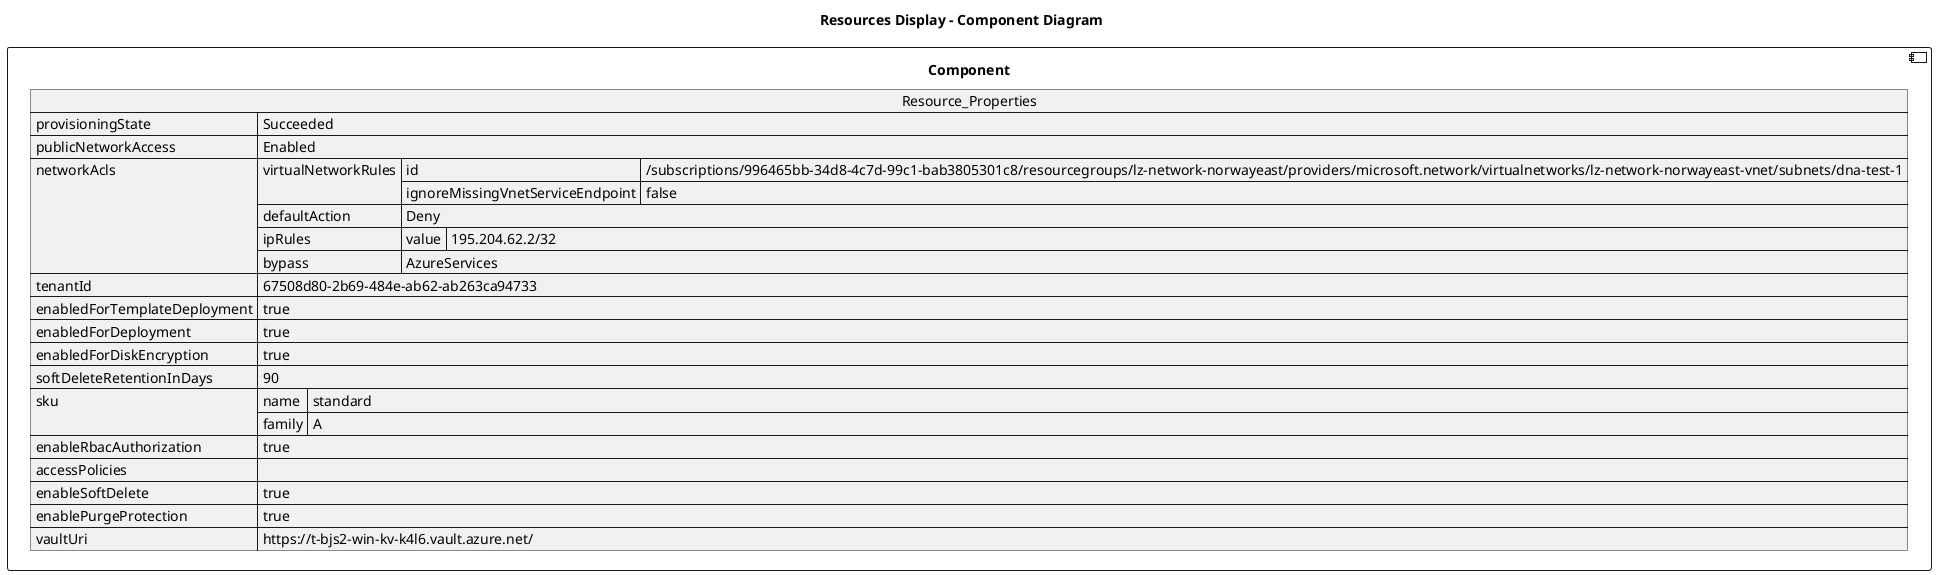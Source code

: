 @startuml

title Resources Display - Component Diagram

component Component {

json  Resource_Properties {
  "provisioningState": "Succeeded",
  "publicNetworkAccess": "Enabled",
  "networkAcls": {
    "virtualNetworkRules": [
      {
        "id": "/subscriptions/996465bb-34d8-4c7d-99c1-bab3805301c8/resourcegroups/lz-network-norwayeast/providers/microsoft.network/virtualnetworks/lz-network-norwayeast-vnet/subnets/dna-test-1",
        "ignoreMissingVnetServiceEndpoint": false
      }
    ],
    "defaultAction": "Deny",
    "ipRules": [
      {
        "value": "195.204.62.2/32"
      }
    ],
    "bypass": "AzureServices"
  },
  "tenantId": "67508d80-2b69-484e-ab62-ab263ca94733",
  "enabledForTemplateDeployment": true,
  "enabledForDeployment": true,
  "enabledForDiskEncryption": true,
  "softDeleteRetentionInDays": 90,
  "sku": {
    "name": "standard",
    "family": "A"
  },
  "enableRbacAuthorization": true,
  "accessPolicies": [],
  "enableSoftDelete": true,
  "enablePurgeProtection": true,
  "vaultUri": "https://t-bjs2-win-kv-k4l6.vault.azure.net/"
}
}
@enduml
